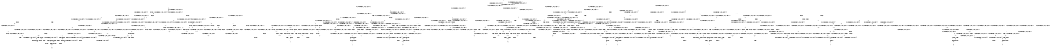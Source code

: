 digraph BCG {
size = "7, 10.5";
center = TRUE;
node [shape = circle];
0 [peripheries = 2];
0 -> 1 [label = "EX !0 !ATOMIC_EXCH_BRANCH (1, +0, TRUE, +0, 1, TRUE) !{0, 1, 2}"];
0 -> 2 [label = "EX !2 !ATOMIC_EXCH_BRANCH (1, +1, TRUE, +0, 3, TRUE) !{0, 1, 2}"];
0 -> 3 [label = "EX !1 !ATOMIC_EXCH_BRANCH (1, +1, TRUE, +1, 1, FALSE) !{0, 1, 2}"];
0 -> 4 [label = "EX !0 !ATOMIC_EXCH_BRANCH (1, +0, TRUE, +0, 1, TRUE) !{0, 1, 2}"];
1 -> 1 [label = "EX !0 !ATOMIC_EXCH_BRANCH (1, +0, TRUE, +0, 1, TRUE) !{0, 1, 2}"];
1 -> 5 [label = "EX !2 !ATOMIC_EXCH_BRANCH (1, +1, TRUE, +0, 3, TRUE) !{0, 1, 2}"];
1 -> 6 [label = "EX !1 !ATOMIC_EXCH_BRANCH (1, +1, TRUE, +1, 1, FALSE) !{0, 1, 2}"];
1 -> 4 [label = "EX !0 !ATOMIC_EXCH_BRANCH (1, +0, TRUE, +0, 1, TRUE) !{0, 1, 2}"];
2 -> 7 [label = "EX !0 !ATOMIC_EXCH_BRANCH (1, +0, TRUE, +0, 1, FALSE) !{0, 1, 2}"];
2 -> 8 [label = "EX !1 !ATOMIC_EXCH_BRANCH (1, +1, TRUE, +1, 1, TRUE) !{0, 1, 2}"];
2 -> 9 [label = "TERMINATE !2"];
2 -> 10 [label = "EX !0 !ATOMIC_EXCH_BRANCH (1, +0, TRUE, +0, 1, FALSE) !{0, 1, 2}"];
3 -> 11 [label = "EX !0 !ATOMIC_EXCH_BRANCH (1, +0, TRUE, +0, 1, FALSE) !{0, 1, 2}"];
3 -> 12 [label = "EX !2 !ATOMIC_EXCH_BRANCH (1, +1, TRUE, +0, 3, FALSE) !{0, 1, 2}"];
3 -> 13 [label = "TERMINATE !1"];
3 -> 14 [label = "EX !0 !ATOMIC_EXCH_BRANCH (1, +0, TRUE, +0, 1, FALSE) !{0, 1, 2}"];
4 -> 15 [label = "EX !1 !ATOMIC_EXCH_BRANCH (1, +1, TRUE, +1, 1, FALSE) !{0, 1, 2}"];
4 -> 4 [label = "EX !0 !ATOMIC_EXCH_BRANCH (1, +0, TRUE, +0, 1, TRUE) !{0, 1, 2}"];
4 -> 16 [label = "EX !2 !ATOMIC_EXCH_BRANCH (1, +1, TRUE, +0, 3, TRUE) !{0, 1, 2}"];
4 -> 17 [label = "EX !1 !ATOMIC_EXCH_BRANCH (1, +1, TRUE, +1, 1, FALSE) !{0, 1, 2}"];
5 -> 7 [label = "EX !0 !ATOMIC_EXCH_BRANCH (1, +0, TRUE, +0, 1, FALSE) !{0, 1, 2}"];
5 -> 18 [label = "EX !1 !ATOMIC_EXCH_BRANCH (1, +1, TRUE, +1, 1, TRUE) !{0, 1, 2}"];
5 -> 19 [label = "TERMINATE !2"];
5 -> 10 [label = "EX !0 !ATOMIC_EXCH_BRANCH (1, +0, TRUE, +0, 1, FALSE) !{0, 1, 2}"];
6 -> 11 [label = "EX !0 !ATOMIC_EXCH_BRANCH (1, +0, TRUE, +0, 1, FALSE) !{0, 1, 2}"];
6 -> 20 [label = "EX !2 !ATOMIC_EXCH_BRANCH (1, +1, TRUE, +0, 3, FALSE) !{0, 1, 2}"];
6 -> 21 [label = "TERMINATE !1"];
6 -> 14 [label = "EX !0 !ATOMIC_EXCH_BRANCH (1, +0, TRUE, +0, 1, FALSE) !{0, 1, 2}"];
7 -> 22 [label = "EX !1 !ATOMIC_EXCH_BRANCH (1, +1, TRUE, +1, 1, FALSE) !{0, 1, 2}"];
7 -> 23 [label = "TERMINATE !0"];
7 -> 24 [label = "TERMINATE !2"];
8 -> 8 [label = "EX !1 !ATOMIC_EXCH_BRANCH (1, +1, TRUE, +1, 1, TRUE) !{0, 1, 2}"];
8 -> 25 [label = "EX !0 !ATOMIC_EXCH_BRANCH (1, +0, TRUE, +0, 1, FALSE) !{0, 1, 2}"];
8 -> 26 [label = "TERMINATE !2"];
8 -> 27 [label = "EX !0 !ATOMIC_EXCH_BRANCH (1, +0, TRUE, +0, 1, FALSE) !{0, 1, 2}"];
9 -> 28 [label = "EX !0 !ATOMIC_EXCH_BRANCH (1, +0, TRUE, +0, 1, FALSE) !{0, 1}"];
9 -> 29 [label = "EX !1 !ATOMIC_EXCH_BRANCH (1, +1, TRUE, +1, 1, TRUE) !{0, 1}"];
9 -> 30 [label = "EX !0 !ATOMIC_EXCH_BRANCH (1, +0, TRUE, +0, 1, FALSE) !{0, 1}"];
10 -> 31 [label = "EX !1 !ATOMIC_EXCH_BRANCH (1, +1, TRUE, +1, 1, FALSE) !{0, 1, 2}"];
10 -> 32 [label = "EX !1 !ATOMIC_EXCH_BRANCH (1, +1, TRUE, +1, 1, FALSE) !{0, 1, 2}"];
10 -> 33 [label = "TERMINATE !0"];
10 -> 34 [label = "TERMINATE !2"];
11 -> 22 [label = "EX !2 !ATOMIC_EXCH_BRANCH (1, +1, TRUE, +0, 3, TRUE) !{0, 1, 2}"];
11 -> 35 [label = "TERMINATE !0"];
11 -> 36 [label = "TERMINATE !1"];
12 -> 37 [label = "EX !2 !ATOMIC_EXCH_BRANCH (1, +1, TRUE, +1, 1, TRUE) !{0, 1, 2}"];
12 -> 38 [label = "EX !0 !ATOMIC_EXCH_BRANCH (1, +0, TRUE, +0, 1, FALSE) !{0, 1, 2}"];
12 -> 39 [label = "TERMINATE !1"];
12 -> 40 [label = "EX !0 !ATOMIC_EXCH_BRANCH (1, +0, TRUE, +0, 1, FALSE) !{0, 1, 2}"];
13 -> 41 [label = "EX !0 !ATOMIC_EXCH_BRANCH (1, +0, TRUE, +0, 1, FALSE) !{0, 2}"];
13 -> 42 [label = "EX !2 !ATOMIC_EXCH_BRANCH (1, +1, TRUE, +0, 3, FALSE) !{0, 2}"];
13 -> 43 [label = "EX !0 !ATOMIC_EXCH_BRANCH (1, +0, TRUE, +0, 1, FALSE) !{0, 2}"];
14 -> 32 [label = "EX !2 !ATOMIC_EXCH_BRANCH (1, +1, TRUE, +0, 3, TRUE) !{0, 1, 2}"];
14 -> 44 [label = "TERMINATE !0"];
14 -> 45 [label = "TERMINATE !1"];
15 -> 46 [label = "EX !2 !ATOMIC_EXCH_BRANCH (1, +1, TRUE, +0, 3, FALSE) !{0, 1, 2}"];
15 -> 47 [label = "EX !0 !ATOMIC_EXCH_BRANCH (1, +0, TRUE, +0, 1, FALSE) !{0, 1, 2}"];
15 -> 48 [label = "EX !2 !ATOMIC_EXCH_BRANCH (1, +1, TRUE, +0, 3, FALSE) !{0, 1, 2}"];
15 -> 49 [label = "TERMINATE !1"];
16 -> 50 [label = "EX !1 !ATOMIC_EXCH_BRANCH (1, +1, TRUE, +1, 1, TRUE) !{0, 1, 2}"];
16 -> 10 [label = "EX !0 !ATOMIC_EXCH_BRANCH (1, +0, TRUE, +0, 1, FALSE) !{0, 1, 2}"];
16 -> 51 [label = "EX !1 !ATOMIC_EXCH_BRANCH (1, +1, TRUE, +1, 1, TRUE) !{0, 1, 2}"];
16 -> 52 [label = "TERMINATE !2"];
17 -> 14 [label = "EX !0 !ATOMIC_EXCH_BRANCH (1, +0, TRUE, +0, 1, FALSE) !{0, 1, 2}"];
17 -> 53 [label = "EX !2 !ATOMIC_EXCH_BRANCH (1, +1, TRUE, +0, 3, FALSE) !{0, 1, 2}"];
17 -> 54 [label = "TERMINATE !1"];
18 -> 25 [label = "EX !0 !ATOMIC_EXCH_BRANCH (1, +0, TRUE, +0, 1, FALSE) !{0, 1, 2}"];
18 -> 18 [label = "EX !1 !ATOMIC_EXCH_BRANCH (1, +1, TRUE, +1, 1, TRUE) !{0, 1, 2}"];
18 -> 55 [label = "TERMINATE !2"];
18 -> 27 [label = "EX !0 !ATOMIC_EXCH_BRANCH (1, +0, TRUE, +0, 1, FALSE) !{0, 1, 2}"];
19 -> 28 [label = "EX !0 !ATOMIC_EXCH_BRANCH (1, +0, TRUE, +0, 1, FALSE) !{0, 1}"];
19 -> 56 [label = "EX !1 !ATOMIC_EXCH_BRANCH (1, +1, TRUE, +1, 1, TRUE) !{0, 1}"];
19 -> 30 [label = "EX !0 !ATOMIC_EXCH_BRANCH (1, +0, TRUE, +0, 1, FALSE) !{0, 1}"];
20 -> 38 [label = "EX !0 !ATOMIC_EXCH_BRANCH (1, +0, TRUE, +0, 1, FALSE) !{0, 1, 2}"];
20 -> 57 [label = "EX !2 !ATOMIC_EXCH_BRANCH (1, +1, TRUE, +1, 1, TRUE) !{0, 1, 2}"];
20 -> 58 [label = "TERMINATE !1"];
20 -> 40 [label = "EX !0 !ATOMIC_EXCH_BRANCH (1, +0, TRUE, +0, 1, FALSE) !{0, 1, 2}"];
21 -> 41 [label = "EX !0 !ATOMIC_EXCH_BRANCH (1, +0, TRUE, +0, 1, FALSE) !{0, 2}"];
21 -> 59 [label = "EX !2 !ATOMIC_EXCH_BRANCH (1, +1, TRUE, +0, 3, FALSE) !{0, 2}"];
21 -> 43 [label = "EX !0 !ATOMIC_EXCH_BRANCH (1, +0, TRUE, +0, 1, FALSE) !{0, 2}"];
22 -> 60 [label = "TERMINATE !0"];
22 -> 61 [label = "TERMINATE !2"];
22 -> 62 [label = "TERMINATE !1"];
23 -> 63 [label = "EX !1 !ATOMIC_EXCH_BRANCH (1, +1, TRUE, +1, 1, FALSE) !{1, 2}"];
23 -> 64 [label = "TERMINATE !2"];
23 -> 65 [label = "EX !1 !ATOMIC_EXCH_BRANCH (1, +1, TRUE, +1, 1, FALSE) !{1, 2}"];
24 -> 66 [label = "EX !1 !ATOMIC_EXCH_BRANCH (1, +1, TRUE, +1, 1, FALSE) !{0, 1}"];
24 -> 64 [label = "TERMINATE !0"];
25 -> 22 [label = "EX !1 !ATOMIC_EXCH_BRANCH (1, +1, TRUE, +1, 1, FALSE) !{0, 1, 2}"];
25 -> 67 [label = "TERMINATE !0"];
25 -> 68 [label = "TERMINATE !2"];
26 -> 29 [label = "EX !1 !ATOMIC_EXCH_BRANCH (1, +1, TRUE, +1, 1, TRUE) !{0, 1}"];
26 -> 69 [label = "EX !0 !ATOMIC_EXCH_BRANCH (1, +0, TRUE, +0, 1, FALSE) !{0, 1}"];
26 -> 70 [label = "EX !0 !ATOMIC_EXCH_BRANCH (1, +0, TRUE, +0, 1, FALSE) !{0, 1}"];
27 -> 31 [label = "EX !1 !ATOMIC_EXCH_BRANCH (1, +1, TRUE, +1, 1, FALSE) !{0, 1, 2}"];
27 -> 32 [label = "EX !1 !ATOMIC_EXCH_BRANCH (1, +1, TRUE, +1, 1, FALSE) !{0, 1, 2}"];
27 -> 71 [label = "TERMINATE !0"];
27 -> 72 [label = "TERMINATE !2"];
28 -> 66 [label = "EX !1 !ATOMIC_EXCH_BRANCH (1, +1, TRUE, +1, 1, FALSE) !{0, 1}"];
28 -> 64 [label = "TERMINATE !0"];
29 -> 29 [label = "EX !1 !ATOMIC_EXCH_BRANCH (1, +1, TRUE, +1, 1, TRUE) !{0, 1}"];
29 -> 69 [label = "EX !0 !ATOMIC_EXCH_BRANCH (1, +0, TRUE, +0, 1, FALSE) !{0, 1}"];
29 -> 70 [label = "EX !0 !ATOMIC_EXCH_BRANCH (1, +0, TRUE, +0, 1, FALSE) !{0, 1}"];
30 -> 73 [label = "EX !1 !ATOMIC_EXCH_BRANCH (1, +1, TRUE, +1, 1, FALSE) !{0, 1}"];
30 -> 74 [label = "EX !1 !ATOMIC_EXCH_BRANCH (1, +1, TRUE, +1, 1, FALSE) !{0, 1}"];
30 -> 75 [label = "TERMINATE !0"];
31 -> 76 [label = "TERMINATE !0"];
31 -> 77 [label = "TERMINATE !2"];
31 -> 78 [label = "TERMINATE !1"];
32 -> 79 [label = "TERMINATE !0"];
32 -> 80 [label = "TERMINATE !2"];
32 -> 81 [label = "TERMINATE !1"];
33 -> 82 [label = "EX !1 !ATOMIC_EXCH_BRANCH (1, +1, TRUE, +1, 1, FALSE) !{1, 2}"];
33 -> 83 [label = "TERMINATE !2"];
34 -> 84 [label = "EX !1 !ATOMIC_EXCH_BRANCH (1, +1, TRUE, +1, 1, FALSE) !{0, 1}"];
34 -> 83 [label = "TERMINATE !0"];
35 -> 63 [label = "EX !2 !ATOMIC_EXCH_BRANCH (1, +1, TRUE, +0, 3, TRUE) !{1, 2}"];
35 -> 85 [label = "TERMINATE !1"];
36 -> 86 [label = "EX !2 !ATOMIC_EXCH_BRANCH (1, +1, TRUE, +0, 3, TRUE) !{0, 2}"];
36 -> 85 [label = "TERMINATE !0"];
37 -> 12 [label = "EX !2 !ATOMIC_EXCH_BRANCH (1, +1, TRUE, +0, 3, FALSE) !{0, 1, 2}"];
37 -> 87 [label = "EX !0 !ATOMIC_EXCH_BRANCH (1, +0, TRUE, +0, 1, FALSE) !{0, 1, 2}"];
37 -> 88 [label = "TERMINATE !1"];
37 -> 89 [label = "EX !0 !ATOMIC_EXCH_BRANCH (1, +0, TRUE, +0, 1, FALSE) !{0, 1, 2}"];
38 -> 22 [label = "EX !2 !ATOMIC_EXCH_BRANCH (1, +1, TRUE, +1, 1, FALSE) !{0, 1, 2}"];
38 -> 90 [label = "TERMINATE !0"];
38 -> 91 [label = "TERMINATE !1"];
39 -> 92 [label = "EX !2 !ATOMIC_EXCH_BRANCH (1, +1, TRUE, +1, 1, TRUE) !{0, 2}"];
39 -> 93 [label = "EX !0 !ATOMIC_EXCH_BRANCH (1, +0, TRUE, +0, 1, FALSE) !{0, 2}"];
39 -> 94 [label = "EX !0 !ATOMIC_EXCH_BRANCH (1, +0, TRUE, +0, 1, FALSE) !{0, 2}"];
40 -> 32 [label = "EX !2 !ATOMIC_EXCH_BRANCH (1, +1, TRUE, +1, 1, FALSE) !{0, 1, 2}"];
40 -> 95 [label = "TERMINATE !0"];
40 -> 96 [label = "TERMINATE !1"];
41 -> 86 [label = "EX !2 !ATOMIC_EXCH_BRANCH (1, +1, TRUE, +0, 3, TRUE) !{0, 2}"];
41 -> 85 [label = "TERMINATE !0"];
42 -> 92 [label = "EX !2 !ATOMIC_EXCH_BRANCH (1, +1, TRUE, +1, 1, TRUE) !{0, 2}"];
42 -> 93 [label = "EX !0 !ATOMIC_EXCH_BRANCH (1, +0, TRUE, +0, 1, FALSE) !{0, 2}"];
42 -> 94 [label = "EX !0 !ATOMIC_EXCH_BRANCH (1, +0, TRUE, +0, 1, FALSE) !{0, 2}"];
43 -> 97 [label = "EX !2 !ATOMIC_EXCH_BRANCH (1, +1, TRUE, +0, 3, TRUE) !{0, 2}"];
43 -> 98 [label = "EX !2 !ATOMIC_EXCH_BRANCH (1, +1, TRUE, +0, 3, TRUE) !{0, 2}"];
43 -> 99 [label = "TERMINATE !0"];
44 -> 82 [label = "EX !2 !ATOMIC_EXCH_BRANCH (1, +1, TRUE, +0, 3, TRUE) !{1, 2}"];
44 -> 100 [label = "TERMINATE !1"];
45 -> 101 [label = "EX !2 !ATOMIC_EXCH_BRANCH (1, +1, TRUE, +0, 3, TRUE) !{0, 2}"];
45 -> 100 [label = "TERMINATE !0"];
46 -> 102 [label = "EX !0 !ATOMIC_EXCH_BRANCH (1, +0, TRUE, +0, 1, FALSE) !{0, 1, 2}"];
46 -> 103 [label = "EX !2 !ATOMIC_EXCH_BRANCH (1, +1, TRUE, +1, 1, TRUE) !{0, 1, 2}"];
46 -> 104 [label = "TERMINATE !1"];
46 -> 40 [label = "EX !0 !ATOMIC_EXCH_BRANCH (1, +0, TRUE, +0, 1, FALSE) !{0, 1, 2}"];
47 -> 105 [label = "EX !2 !ATOMIC_EXCH_BRANCH (1, +1, TRUE, +0, 3, TRUE) !{0, 1, 2}"];
47 -> 31 [label = "EX !2 !ATOMIC_EXCH_BRANCH (1, +1, TRUE, +0, 3, TRUE) !{0, 1, 2}"];
47 -> 106 [label = "TERMINATE !0"];
47 -> 107 [label = "TERMINATE !1"];
48 -> 103 [label = "EX !2 !ATOMIC_EXCH_BRANCH (1, +1, TRUE, +1, 1, TRUE) !{0, 1, 2}"];
48 -> 108 [label = "EX !0 !ATOMIC_EXCH_BRANCH (1, +0, TRUE, +0, 1, FALSE) !{0, 1, 2}"];
48 -> 109 [label = "EX !2 !ATOMIC_EXCH_BRANCH (1, +1, TRUE, +1, 1, TRUE) !{0, 1, 2}"];
48 -> 110 [label = "TERMINATE !1"];
49 -> 111 [label = "EX !0 !ATOMIC_EXCH_BRANCH (1, +0, TRUE, +0, 1, FALSE) !{0, 2}"];
49 -> 112 [label = "EX !2 !ATOMIC_EXCH_BRANCH (1, +1, TRUE, +0, 3, FALSE) !{0, 2}"];
50 -> 113 [label = "EX !0 !ATOMIC_EXCH_BRANCH (1, +0, TRUE, +0, 1, FALSE) !{0, 1, 2}"];
50 -> 50 [label = "EX !1 !ATOMIC_EXCH_BRANCH (1, +1, TRUE, +1, 1, TRUE) !{0, 1, 2}"];
50 -> 114 [label = "TERMINATE !2"];
51 -> 50 [label = "EX !1 !ATOMIC_EXCH_BRANCH (1, +1, TRUE, +1, 1, TRUE) !{0, 1, 2}"];
51 -> 27 [label = "EX !0 !ATOMIC_EXCH_BRANCH (1, +0, TRUE, +0, 1, FALSE) !{0, 1, 2}"];
51 -> 51 [label = "EX !1 !ATOMIC_EXCH_BRANCH (1, +1, TRUE, +1, 1, TRUE) !{0, 1, 2}"];
51 -> 115 [label = "TERMINATE !2"];
52 -> 116 [label = "EX !0 !ATOMIC_EXCH_BRANCH (1, +0, TRUE, +0, 1, FALSE) !{0, 1}"];
52 -> 117 [label = "EX !1 !ATOMIC_EXCH_BRANCH (1, +1, TRUE, +1, 1, TRUE) !{0, 1}"];
53 -> 40 [label = "EX !0 !ATOMIC_EXCH_BRANCH (1, +0, TRUE, +0, 1, FALSE) !{0, 1, 2}"];
53 -> 118 [label = "EX !2 !ATOMIC_EXCH_BRANCH (1, +1, TRUE, +1, 1, TRUE) !{0, 1, 2}"];
53 -> 119 [label = "TERMINATE !1"];
54 -> 120 [label = "EX !0 !ATOMIC_EXCH_BRANCH (1, +0, TRUE, +0, 1, FALSE) !{0, 2}"];
54 -> 121 [label = "EX !2 !ATOMIC_EXCH_BRANCH (1, +1, TRUE, +0, 3, FALSE) !{0, 2}"];
55 -> 69 [label = "EX !0 !ATOMIC_EXCH_BRANCH (1, +0, TRUE, +0, 1, FALSE) !{0, 1}"];
55 -> 56 [label = "EX !1 !ATOMIC_EXCH_BRANCH (1, +1, TRUE, +1, 1, TRUE) !{0, 1}"];
55 -> 70 [label = "EX !0 !ATOMIC_EXCH_BRANCH (1, +0, TRUE, +0, 1, FALSE) !{0, 1}"];
56 -> 69 [label = "EX !0 !ATOMIC_EXCH_BRANCH (1, +0, TRUE, +0, 1, FALSE) !{0, 1}"];
56 -> 56 [label = "EX !1 !ATOMIC_EXCH_BRANCH (1, +1, TRUE, +1, 1, TRUE) !{0, 1}"];
56 -> 70 [label = "EX !0 !ATOMIC_EXCH_BRANCH (1, +0, TRUE, +0, 1, FALSE) !{0, 1}"];
57 -> 87 [label = "EX !0 !ATOMIC_EXCH_BRANCH (1, +0, TRUE, +0, 1, FALSE) !{0, 1, 2}"];
57 -> 20 [label = "EX !2 !ATOMIC_EXCH_BRANCH (1, +1, TRUE, +0, 3, FALSE) !{0, 1, 2}"];
57 -> 122 [label = "TERMINATE !1"];
57 -> 89 [label = "EX !0 !ATOMIC_EXCH_BRANCH (1, +0, TRUE, +0, 1, FALSE) !{0, 1, 2}"];
58 -> 93 [label = "EX !0 !ATOMIC_EXCH_BRANCH (1, +0, TRUE, +0, 1, FALSE) !{0, 2}"];
58 -> 123 [label = "EX !2 !ATOMIC_EXCH_BRANCH (1, +1, TRUE, +1, 1, TRUE) !{0, 2}"];
58 -> 94 [label = "EX !0 !ATOMIC_EXCH_BRANCH (1, +0, TRUE, +0, 1, FALSE) !{0, 2}"];
59 -> 93 [label = "EX !0 !ATOMIC_EXCH_BRANCH (1, +0, TRUE, +0, 1, FALSE) !{0, 2}"];
59 -> 123 [label = "EX !2 !ATOMIC_EXCH_BRANCH (1, +1, TRUE, +1, 1, TRUE) !{0, 2}"];
59 -> 94 [label = "EX !0 !ATOMIC_EXCH_BRANCH (1, +0, TRUE, +0, 1, FALSE) !{0, 2}"];
60 -> 124 [label = "TERMINATE !2"];
60 -> 125 [label = "TERMINATE !1"];
61 -> 124 [label = "TERMINATE !0"];
61 -> 126 [label = "TERMINATE !1"];
62 -> 125 [label = "TERMINATE !0"];
62 -> 126 [label = "TERMINATE !2"];
63 -> 124 [label = "TERMINATE !2"];
63 -> 125 [label = "TERMINATE !1"];
64 -> 127 [label = "EX !1 !ATOMIC_EXCH_BRANCH (1, +1, TRUE, +1, 1, FALSE) !{1}"];
64 -> 128 [label = "EX !1 !ATOMIC_EXCH_BRANCH (1, +1, TRUE, +1, 1, FALSE) !{1}"];
65 -> 129 [label = "TERMINATE !2"];
65 -> 130 [label = "TERMINATE !1"];
66 -> 124 [label = "TERMINATE !0"];
66 -> 126 [label = "TERMINATE !1"];
67 -> 63 [label = "EX !1 !ATOMIC_EXCH_BRANCH (1, +1, TRUE, +1, 1, FALSE) !{1, 2}"];
67 -> 131 [label = "TERMINATE !2"];
67 -> 65 [label = "EX !1 !ATOMIC_EXCH_BRANCH (1, +1, TRUE, +1, 1, FALSE) !{1, 2}"];
68 -> 66 [label = "EX !1 !ATOMIC_EXCH_BRANCH (1, +1, TRUE, +1, 1, FALSE) !{0, 1}"];
68 -> 131 [label = "TERMINATE !0"];
69 -> 66 [label = "EX !1 !ATOMIC_EXCH_BRANCH (1, +1, TRUE, +1, 1, FALSE) !{0, 1}"];
69 -> 131 [label = "TERMINATE !0"];
70 -> 73 [label = "EX !1 !ATOMIC_EXCH_BRANCH (1, +1, TRUE, +1, 1, FALSE) !{0, 1}"];
70 -> 74 [label = "EX !1 !ATOMIC_EXCH_BRANCH (1, +1, TRUE, +1, 1, FALSE) !{0, 1}"];
70 -> 132 [label = "TERMINATE !0"];
71 -> 82 [label = "EX !1 !ATOMIC_EXCH_BRANCH (1, +1, TRUE, +1, 1, FALSE) !{1, 2}"];
71 -> 133 [label = "TERMINATE !2"];
72 -> 84 [label = "EX !1 !ATOMIC_EXCH_BRANCH (1, +1, TRUE, +1, 1, FALSE) !{0, 1}"];
72 -> 133 [label = "TERMINATE !0"];
73 -> 134 [label = "TERMINATE !0"];
73 -> 135 [label = "TERMINATE !1"];
74 -> 136 [label = "TERMINATE !0"];
74 -> 137 [label = "TERMINATE !1"];
75 -> 138 [label = "EX !1 !ATOMIC_EXCH_BRANCH (1, +1, TRUE, +1, 1, FALSE) !{1}"];
76 -> 139 [label = "TERMINATE !2"];
76 -> 140 [label = "TERMINATE !1"];
77 -> 139 [label = "TERMINATE !0"];
77 -> 141 [label = "TERMINATE !1"];
78 -> 140 [label = "TERMINATE !0"];
78 -> 141 [label = "TERMINATE !2"];
79 -> 142 [label = "TERMINATE !2"];
79 -> 143 [label = "TERMINATE !1"];
80 -> 142 [label = "TERMINATE !0"];
80 -> 144 [label = "TERMINATE !1"];
81 -> 143 [label = "TERMINATE !0"];
81 -> 144 [label = "TERMINATE !2"];
82 -> 142 [label = "TERMINATE !2"];
82 -> 143 [label = "TERMINATE !1"];
83 -> 145 [label = "EX !1 !ATOMIC_EXCH_BRANCH (1, +1, TRUE, +1, 1, FALSE) !{1}"];
84 -> 142 [label = "TERMINATE !0"];
84 -> 144 [label = "TERMINATE !1"];
85 -> 146 [label = "EX !2 !ATOMIC_EXCH_BRANCH (1, +1, TRUE, +0, 3, TRUE) !{2}"];
85 -> 147 [label = "EX !2 !ATOMIC_EXCH_BRANCH (1, +1, TRUE, +0, 3, TRUE) !{2}"];
86 -> 125 [label = "TERMINATE !0"];
86 -> 126 [label = "TERMINATE !2"];
87 -> 22 [label = "EX !2 !ATOMIC_EXCH_BRANCH (1, +1, TRUE, +0, 3, TRUE) !{0, 1, 2}"];
87 -> 148 [label = "TERMINATE !0"];
87 -> 149 [label = "TERMINATE !1"];
88 -> 42 [label = "EX !2 !ATOMIC_EXCH_BRANCH (1, +1, TRUE, +0, 3, FALSE) !{0, 2}"];
88 -> 150 [label = "EX !0 !ATOMIC_EXCH_BRANCH (1, +0, TRUE, +0, 1, FALSE) !{0, 2}"];
88 -> 151 [label = "EX !0 !ATOMIC_EXCH_BRANCH (1, +0, TRUE, +0, 1, FALSE) !{0, 2}"];
89 -> 32 [label = "EX !2 !ATOMIC_EXCH_BRANCH (1, +1, TRUE, +0, 3, TRUE) !{0, 1, 2}"];
89 -> 152 [label = "TERMINATE !0"];
89 -> 153 [label = "TERMINATE !1"];
90 -> 63 [label = "EX !2 !ATOMIC_EXCH_BRANCH (1, +1, TRUE, +1, 1, FALSE) !{1, 2}"];
90 -> 154 [label = "TERMINATE !1"];
91 -> 86 [label = "EX !2 !ATOMIC_EXCH_BRANCH (1, +1, TRUE, +1, 1, FALSE) !{0, 2}"];
91 -> 154 [label = "TERMINATE !0"];
92 -> 42 [label = "EX !2 !ATOMIC_EXCH_BRANCH (1, +1, TRUE, +0, 3, FALSE) !{0, 2}"];
92 -> 150 [label = "EX !0 !ATOMIC_EXCH_BRANCH (1, +0, TRUE, +0, 1, FALSE) !{0, 2}"];
92 -> 151 [label = "EX !0 !ATOMIC_EXCH_BRANCH (1, +0, TRUE, +0, 1, FALSE) !{0, 2}"];
93 -> 86 [label = "EX !2 !ATOMIC_EXCH_BRANCH (1, +1, TRUE, +1, 1, FALSE) !{0, 2}"];
93 -> 154 [label = "TERMINATE !0"];
94 -> 97 [label = "EX !2 !ATOMIC_EXCH_BRANCH (1, +1, TRUE, +1, 1, FALSE) !{0, 2}"];
94 -> 98 [label = "EX !2 !ATOMIC_EXCH_BRANCH (1, +1, TRUE, +1, 1, FALSE) !{0, 2}"];
94 -> 155 [label = "TERMINATE !0"];
95 -> 82 [label = "EX !2 !ATOMIC_EXCH_BRANCH (1, +1, TRUE, +1, 1, FALSE) !{1, 2}"];
95 -> 156 [label = "TERMINATE !1"];
96 -> 101 [label = "EX !2 !ATOMIC_EXCH_BRANCH (1, +1, TRUE, +1, 1, FALSE) !{0, 2}"];
96 -> 156 [label = "TERMINATE !0"];
97 -> 157 [label = "TERMINATE !0"];
97 -> 158 [label = "TERMINATE !2"];
98 -> 159 [label = "TERMINATE !0"];
98 -> 160 [label = "TERMINATE !2"];
99 -> 161 [label = "EX !2 !ATOMIC_EXCH_BRANCH (1, +1, TRUE, +0, 3, TRUE) !{2}"];
100 -> 162 [label = "EX !2 !ATOMIC_EXCH_BRANCH (1, +1, TRUE, +0, 3, TRUE) !{2}"];
101 -> 143 [label = "TERMINATE !0"];
101 -> 144 [label = "TERMINATE !2"];
102 -> 105 [label = "EX !2 !ATOMIC_EXCH_BRANCH (1, +1, TRUE, +1, 1, FALSE) !{0, 1, 2}"];
102 -> 163 [label = "TERMINATE !0"];
102 -> 164 [label = "TERMINATE !1"];
103 -> 165 [label = "EX !0 !ATOMIC_EXCH_BRANCH (1, +0, TRUE, +0, 1, FALSE) !{0, 1, 2}"];
103 -> 46 [label = "EX !2 !ATOMIC_EXCH_BRANCH (1, +1, TRUE, +0, 3, FALSE) !{0, 1, 2}"];
103 -> 166 [label = "TERMINATE !1"];
103 -> 89 [label = "EX !0 !ATOMIC_EXCH_BRANCH (1, +0, TRUE, +0, 1, FALSE) !{0, 1, 2}"];
104 -> 167 [label = "EX !0 !ATOMIC_EXCH_BRANCH (1, +0, TRUE, +0, 1, FALSE) !{0, 2}"];
104 -> 168 [label = "EX !2 !ATOMIC_EXCH_BRANCH (1, +1, TRUE, +1, 1, TRUE) !{0, 2}"];
105 -> 169 [label = "TERMINATE !0"];
105 -> 170 [label = "TERMINATE !2"];
105 -> 171 [label = "TERMINATE !1"];
106 -> 172 [label = "EX !2 !ATOMIC_EXCH_BRANCH (1, +1, TRUE, +0, 3, TRUE) !{1, 2}"];
106 -> 173 [label = "TERMINATE !1"];
107 -> 174 [label = "EX !2 !ATOMIC_EXCH_BRANCH (1, +1, TRUE, +0, 3, TRUE) !{0, 2}"];
107 -> 173 [label = "TERMINATE !0"];
108 -> 105 [label = "EX !2 !ATOMIC_EXCH_BRANCH (1, +1, TRUE, +1, 1, FALSE) !{0, 1, 2}"];
108 -> 31 [label = "EX !2 !ATOMIC_EXCH_BRANCH (1, +1, TRUE, +1, 1, FALSE) !{0, 1, 2}"];
108 -> 175 [label = "TERMINATE !0"];
108 -> 176 [label = "TERMINATE !1"];
109 -> 46 [label = "EX !2 !ATOMIC_EXCH_BRANCH (1, +1, TRUE, +0, 3, FALSE) !{0, 1, 2}"];
109 -> 177 [label = "EX !0 !ATOMIC_EXCH_BRANCH (1, +0, TRUE, +0, 1, FALSE) !{0, 1, 2}"];
109 -> 48 [label = "EX !2 !ATOMIC_EXCH_BRANCH (1, +1, TRUE, +0, 3, FALSE) !{0, 1, 2}"];
109 -> 178 [label = "TERMINATE !1"];
110 -> 179 [label = "EX !0 !ATOMIC_EXCH_BRANCH (1, +0, TRUE, +0, 1, FALSE) !{0, 2}"];
110 -> 180 [label = "EX !2 !ATOMIC_EXCH_BRANCH (1, +1, TRUE, +1, 1, TRUE) !{0, 2}"];
111 -> 174 [label = "EX !2 !ATOMIC_EXCH_BRANCH (1, +1, TRUE, +0, 3, TRUE) !{0, 2}"];
111 -> 173 [label = "TERMINATE !0"];
112 -> 179 [label = "EX !0 !ATOMIC_EXCH_BRANCH (1, +0, TRUE, +0, 1, FALSE) !{0, 2}"];
112 -> 180 [label = "EX !2 !ATOMIC_EXCH_BRANCH (1, +1, TRUE, +1, 1, TRUE) !{0, 2}"];
113 -> 31 [label = "EX !1 !ATOMIC_EXCH_BRANCH (1, +1, TRUE, +1, 1, FALSE) !{0, 1, 2}"];
113 -> 181 [label = "TERMINATE !0"];
113 -> 182 [label = "TERMINATE !2"];
114 -> 183 [label = "EX !0 !ATOMIC_EXCH_BRANCH (1, +0, TRUE, +0, 1, FALSE) !{0, 1}"];
114 -> 184 [label = "EX !1 !ATOMIC_EXCH_BRANCH (1, +1, TRUE, +1, 1, TRUE) !{0, 1}"];
115 -> 185 [label = "EX !0 !ATOMIC_EXCH_BRANCH (1, +0, TRUE, +0, 1, FALSE) !{0, 1}"];
115 -> 117 [label = "EX !1 !ATOMIC_EXCH_BRANCH (1, +1, TRUE, +1, 1, TRUE) !{0, 1}"];
116 -> 84 [label = "EX !1 !ATOMIC_EXCH_BRANCH (1, +1, TRUE, +1, 1, FALSE) !{0, 1}"];
116 -> 83 [label = "TERMINATE !0"];
117 -> 185 [label = "EX !0 !ATOMIC_EXCH_BRANCH (1, +0, TRUE, +0, 1, FALSE) !{0, 1}"];
117 -> 117 [label = "EX !1 !ATOMIC_EXCH_BRANCH (1, +1, TRUE, +1, 1, TRUE) !{0, 1}"];
118 -> 89 [label = "EX !0 !ATOMIC_EXCH_BRANCH (1, +0, TRUE, +0, 1, FALSE) !{0, 1, 2}"];
118 -> 53 [label = "EX !2 !ATOMIC_EXCH_BRANCH (1, +1, TRUE, +0, 3, FALSE) !{0, 1, 2}"];
118 -> 186 [label = "TERMINATE !1"];
119 -> 187 [label = "EX !0 !ATOMIC_EXCH_BRANCH (1, +0, TRUE, +0, 1, FALSE) !{0, 2}"];
119 -> 188 [label = "EX !2 !ATOMIC_EXCH_BRANCH (1, +1, TRUE, +1, 1, TRUE) !{0, 2}"];
120 -> 101 [label = "EX !2 !ATOMIC_EXCH_BRANCH (1, +1, TRUE, +0, 3, TRUE) !{0, 2}"];
120 -> 100 [label = "TERMINATE !0"];
121 -> 187 [label = "EX !0 !ATOMIC_EXCH_BRANCH (1, +0, TRUE, +0, 1, FALSE) !{0, 2}"];
121 -> 188 [label = "EX !2 !ATOMIC_EXCH_BRANCH (1, +1, TRUE, +1, 1, TRUE) !{0, 2}"];
122 -> 150 [label = "EX !0 !ATOMIC_EXCH_BRANCH (1, +0, TRUE, +0, 1, FALSE) !{0, 2}"];
122 -> 59 [label = "EX !2 !ATOMIC_EXCH_BRANCH (1, +1, TRUE, +0, 3, FALSE) !{0, 2}"];
122 -> 151 [label = "EX !0 !ATOMIC_EXCH_BRANCH (1, +0, TRUE, +0, 1, FALSE) !{0, 2}"];
123 -> 150 [label = "EX !0 !ATOMIC_EXCH_BRANCH (1, +0, TRUE, +0, 1, FALSE) !{0, 2}"];
123 -> 59 [label = "EX !2 !ATOMIC_EXCH_BRANCH (1, +1, TRUE, +0, 3, FALSE) !{0, 2}"];
123 -> 151 [label = "EX !0 !ATOMIC_EXCH_BRANCH (1, +0, TRUE, +0, 1, FALSE) !{0, 2}"];
124 -> 189 [label = "TERMINATE !1"];
125 -> 189 [label = "TERMINATE !2"];
126 -> 189 [label = "TERMINATE !0"];
127 -> 189 [label = "TERMINATE !1"];
128 -> 190 [label = "TERMINATE !1"];
129 -> 191 [label = "TERMINATE !1"];
130 -> 191 [label = "TERMINATE !2"];
131 -> 127 [label = "EX !1 !ATOMIC_EXCH_BRANCH (1, +1, TRUE, +1, 1, FALSE) !{1}"];
131 -> 128 [label = "EX !1 !ATOMIC_EXCH_BRANCH (1, +1, TRUE, +1, 1, FALSE) !{1}"];
132 -> 138 [label = "EX !1 !ATOMIC_EXCH_BRANCH (1, +1, TRUE, +1, 1, FALSE) !{1}"];
133 -> 145 [label = "EX !1 !ATOMIC_EXCH_BRANCH (1, +1, TRUE, +1, 1, FALSE) !{1}"];
134 -> 192 [label = "TERMINATE !1"];
135 -> 192 [label = "TERMINATE !0"];
136 -> 193 [label = "TERMINATE !1"];
137 -> 193 [label = "TERMINATE !0"];
138 -> 193 [label = "TERMINATE !1"];
139 -> 194 [label = "TERMINATE !1"];
140 -> 194 [label = "TERMINATE !2"];
141 -> 194 [label = "TERMINATE !0"];
142 -> 195 [label = "TERMINATE !1"];
143 -> 195 [label = "TERMINATE !2"];
144 -> 195 [label = "TERMINATE !0"];
145 -> 195 [label = "TERMINATE !1"];
146 -> 189 [label = "TERMINATE !2"];
147 -> 196 [label = "TERMINATE !2"];
148 -> 63 [label = "EX !2 !ATOMIC_EXCH_BRANCH (1, +1, TRUE, +0, 3, TRUE) !{1, 2}"];
148 -> 197 [label = "TERMINATE !1"];
149 -> 86 [label = "EX !2 !ATOMIC_EXCH_BRANCH (1, +1, TRUE, +0, 3, TRUE) !{0, 2}"];
149 -> 197 [label = "TERMINATE !0"];
150 -> 86 [label = "EX !2 !ATOMIC_EXCH_BRANCH (1, +1, TRUE, +0, 3, TRUE) !{0, 2}"];
150 -> 197 [label = "TERMINATE !0"];
151 -> 97 [label = "EX !2 !ATOMIC_EXCH_BRANCH (1, +1, TRUE, +0, 3, TRUE) !{0, 2}"];
151 -> 98 [label = "EX !2 !ATOMIC_EXCH_BRANCH (1, +1, TRUE, +0, 3, TRUE) !{0, 2}"];
151 -> 198 [label = "TERMINATE !0"];
152 -> 82 [label = "EX !2 !ATOMIC_EXCH_BRANCH (1, +1, TRUE, +0, 3, TRUE) !{1, 2}"];
152 -> 199 [label = "TERMINATE !1"];
153 -> 101 [label = "EX !2 !ATOMIC_EXCH_BRANCH (1, +1, TRUE, +0, 3, TRUE) !{0, 2}"];
153 -> 199 [label = "TERMINATE !0"];
154 -> 146 [label = "EX !2 !ATOMIC_EXCH_BRANCH (1, +1, TRUE, +1, 1, FALSE) !{2}"];
154 -> 147 [label = "EX !2 !ATOMIC_EXCH_BRANCH (1, +1, TRUE, +1, 1, FALSE) !{2}"];
155 -> 161 [label = "EX !2 !ATOMIC_EXCH_BRANCH (1, +1, TRUE, +1, 1, FALSE) !{2}"];
156 -> 162 [label = "EX !2 !ATOMIC_EXCH_BRANCH (1, +1, TRUE, +1, 1, FALSE) !{2}"];
157 -> 200 [label = "TERMINATE !2"];
158 -> 200 [label = "TERMINATE !0"];
159 -> 201 [label = "TERMINATE !2"];
160 -> 201 [label = "TERMINATE !0"];
161 -> 201 [label = "TERMINATE !2"];
162 -> 195 [label = "TERMINATE !2"];
163 -> 202 [label = "EX !2 !ATOMIC_EXCH_BRANCH (1, +1, TRUE, +1, 1, FALSE) !{1, 2}"];
163 -> 203 [label = "TERMINATE !1"];
164 -> 204 [label = "EX !2 !ATOMIC_EXCH_BRANCH (1, +1, TRUE, +1, 1, FALSE) !{0, 2}"];
164 -> 203 [label = "TERMINATE !0"];
165 -> 105 [label = "EX !2 !ATOMIC_EXCH_BRANCH (1, +1, TRUE, +0, 3, TRUE) !{0, 1, 2}"];
165 -> 205 [label = "TERMINATE !0"];
165 -> 206 [label = "TERMINATE !1"];
166 -> 207 [label = "EX !0 !ATOMIC_EXCH_BRANCH (1, +0, TRUE, +0, 1, FALSE) !{0, 2}"];
166 -> 208 [label = "EX !2 !ATOMIC_EXCH_BRANCH (1, +1, TRUE, +0, 3, FALSE) !{0, 2}"];
167 -> 204 [label = "EX !2 !ATOMIC_EXCH_BRANCH (1, +1, TRUE, +1, 1, FALSE) !{0, 2}"];
167 -> 203 [label = "TERMINATE !0"];
168 -> 207 [label = "EX !0 !ATOMIC_EXCH_BRANCH (1, +0, TRUE, +0, 1, FALSE) !{0, 2}"];
168 -> 208 [label = "EX !2 !ATOMIC_EXCH_BRANCH (1, +1, TRUE, +0, 3, FALSE) !{0, 2}"];
169 -> 209 [label = "TERMINATE !2"];
169 -> 210 [label = "TERMINATE !1"];
170 -> 209 [label = "TERMINATE !0"];
170 -> 211 [label = "TERMINATE !1"];
171 -> 210 [label = "TERMINATE !0"];
171 -> 211 [label = "TERMINATE !2"];
172 -> 139 [label = "TERMINATE !2"];
172 -> 140 [label = "TERMINATE !1"];
173 -> 212 [label = "EX !2 !ATOMIC_EXCH_BRANCH (1, +1, TRUE, +0, 3, TRUE) !{2}"];
174 -> 140 [label = "TERMINATE !0"];
174 -> 141 [label = "TERMINATE !2"];
175 -> 172 [label = "EX !2 !ATOMIC_EXCH_BRANCH (1, +1, TRUE, +1, 1, FALSE) !{1, 2}"];
175 -> 213 [label = "TERMINATE !1"];
176 -> 174 [label = "EX !2 !ATOMIC_EXCH_BRANCH (1, +1, TRUE, +1, 1, FALSE) !{0, 2}"];
176 -> 213 [label = "TERMINATE !0"];
177 -> 105 [label = "EX !2 !ATOMIC_EXCH_BRANCH (1, +1, TRUE, +0, 3, TRUE) !{0, 1, 2}"];
177 -> 31 [label = "EX !2 !ATOMIC_EXCH_BRANCH (1, +1, TRUE, +0, 3, TRUE) !{0, 1, 2}"];
177 -> 214 [label = "TERMINATE !0"];
177 -> 215 [label = "TERMINATE !1"];
178 -> 216 [label = "EX !0 !ATOMIC_EXCH_BRANCH (1, +0, TRUE, +0, 1, FALSE) !{0, 2}"];
178 -> 112 [label = "EX !2 !ATOMIC_EXCH_BRANCH (1, +1, TRUE, +0, 3, FALSE) !{0, 2}"];
179 -> 174 [label = "EX !2 !ATOMIC_EXCH_BRANCH (1, +1, TRUE, +1, 1, FALSE) !{0, 2}"];
179 -> 213 [label = "TERMINATE !0"];
180 -> 216 [label = "EX !0 !ATOMIC_EXCH_BRANCH (1, +0, TRUE, +0, 1, FALSE) !{0, 2}"];
180 -> 112 [label = "EX !2 !ATOMIC_EXCH_BRANCH (1, +1, TRUE, +0, 3, FALSE) !{0, 2}"];
181 -> 172 [label = "EX !1 !ATOMIC_EXCH_BRANCH (1, +1, TRUE, +1, 1, FALSE) !{1, 2}"];
181 -> 217 [label = "TERMINATE !2"];
182 -> 218 [label = "EX !1 !ATOMIC_EXCH_BRANCH (1, +1, TRUE, +1, 1, FALSE) !{0, 1}"];
182 -> 217 [label = "TERMINATE !0"];
183 -> 218 [label = "EX !1 !ATOMIC_EXCH_BRANCH (1, +1, TRUE, +1, 1, FALSE) !{0, 1}"];
183 -> 217 [label = "TERMINATE !0"];
184 -> 183 [label = "EX !0 !ATOMIC_EXCH_BRANCH (1, +0, TRUE, +0, 1, FALSE) !{0, 1}"];
184 -> 184 [label = "EX !1 !ATOMIC_EXCH_BRANCH (1, +1, TRUE, +1, 1, TRUE) !{0, 1}"];
185 -> 84 [label = "EX !1 !ATOMIC_EXCH_BRANCH (1, +1, TRUE, +1, 1, FALSE) !{0, 1}"];
185 -> 133 [label = "TERMINATE !0"];
186 -> 219 [label = "EX !0 !ATOMIC_EXCH_BRANCH (1, +0, TRUE, +0, 1, FALSE) !{0, 2}"];
186 -> 121 [label = "EX !2 !ATOMIC_EXCH_BRANCH (1, +1, TRUE, +0, 3, FALSE) !{0, 2}"];
187 -> 101 [label = "EX !2 !ATOMIC_EXCH_BRANCH (1, +1, TRUE, +1, 1, FALSE) !{0, 2}"];
187 -> 156 [label = "TERMINATE !0"];
188 -> 219 [label = "EX !0 !ATOMIC_EXCH_BRANCH (1, +0, TRUE, +0, 1, FALSE) !{0, 2}"];
188 -> 121 [label = "EX !2 !ATOMIC_EXCH_BRANCH (1, +1, TRUE, +0, 3, FALSE) !{0, 2}"];
189 -> 220 [label = "exit"];
190 -> 221 [label = "exit"];
191 -> 222 [label = "exit"];
192 -> 223 [label = "exit"];
193 -> 224 [label = "exit"];
194 -> 225 [label = "exit"];
195 -> 226 [label = "exit"];
196 -> 227 [label = "exit"];
197 -> 146 [label = "EX !2 !ATOMIC_EXCH_BRANCH (1, +1, TRUE, +0, 3, TRUE) !{2}"];
197 -> 147 [label = "EX !2 !ATOMIC_EXCH_BRANCH (1, +1, TRUE, +0, 3, TRUE) !{2}"];
198 -> 161 [label = "EX !2 !ATOMIC_EXCH_BRANCH (1, +1, TRUE, +0, 3, TRUE) !{2}"];
199 -> 162 [label = "EX !2 !ATOMIC_EXCH_BRANCH (1, +1, TRUE, +0, 3, TRUE) !{2}"];
200 -> 228 [label = "exit"];
201 -> 229 [label = "exit"];
202 -> 209 [label = "TERMINATE !2"];
202 -> 210 [label = "TERMINATE !1"];
203 -> 230 [label = "EX !2 !ATOMIC_EXCH_BRANCH (1, +1, TRUE, +1, 1, FALSE) !{2}"];
204 -> 210 [label = "TERMINATE !0"];
204 -> 211 [label = "TERMINATE !2"];
205 -> 202 [label = "EX !2 !ATOMIC_EXCH_BRANCH (1, +1, TRUE, +0, 3, TRUE) !{1, 2}"];
205 -> 231 [label = "TERMINATE !1"];
206 -> 204 [label = "EX !2 !ATOMIC_EXCH_BRANCH (1, +1, TRUE, +0, 3, TRUE) !{0, 2}"];
206 -> 231 [label = "TERMINATE !0"];
207 -> 204 [label = "EX !2 !ATOMIC_EXCH_BRANCH (1, +1, TRUE, +0, 3, TRUE) !{0, 2}"];
207 -> 231 [label = "TERMINATE !0"];
208 -> 167 [label = "EX !0 !ATOMIC_EXCH_BRANCH (1, +0, TRUE, +0, 1, FALSE) !{0, 2}"];
208 -> 168 [label = "EX !2 !ATOMIC_EXCH_BRANCH (1, +1, TRUE, +1, 1, TRUE) !{0, 2}"];
209 -> 232 [label = "TERMINATE !1"];
210 -> 232 [label = "TERMINATE !2"];
211 -> 232 [label = "TERMINATE !0"];
212 -> 194 [label = "TERMINATE !2"];
213 -> 212 [label = "EX !2 !ATOMIC_EXCH_BRANCH (1, +1, TRUE, +1, 1, FALSE) !{2}"];
214 -> 172 [label = "EX !2 !ATOMIC_EXCH_BRANCH (1, +1, TRUE, +0, 3, TRUE) !{1, 2}"];
214 -> 233 [label = "TERMINATE !1"];
215 -> 174 [label = "EX !2 !ATOMIC_EXCH_BRANCH (1, +1, TRUE, +0, 3, TRUE) !{0, 2}"];
215 -> 233 [label = "TERMINATE !0"];
216 -> 174 [label = "EX !2 !ATOMIC_EXCH_BRANCH (1, +1, TRUE, +0, 3, TRUE) !{0, 2}"];
216 -> 233 [label = "TERMINATE !0"];
217 -> 234 [label = "EX !1 !ATOMIC_EXCH_BRANCH (1, +1, TRUE, +1, 1, FALSE) !{1}"];
218 -> 139 [label = "TERMINATE !0"];
218 -> 141 [label = "TERMINATE !1"];
219 -> 101 [label = "EX !2 !ATOMIC_EXCH_BRANCH (1, +1, TRUE, +0, 3, TRUE) !{0, 2}"];
219 -> 199 [label = "TERMINATE !0"];
230 -> 232 [label = "TERMINATE !2"];
231 -> 230 [label = "EX !2 !ATOMIC_EXCH_BRANCH (1, +1, TRUE, +0, 3, TRUE) !{2}"];
232 -> 235 [label = "exit"];
233 -> 212 [label = "EX !2 !ATOMIC_EXCH_BRANCH (1, +1, TRUE, +0, 3, TRUE) !{2}"];
234 -> 194 [label = "TERMINATE !1"];
}
